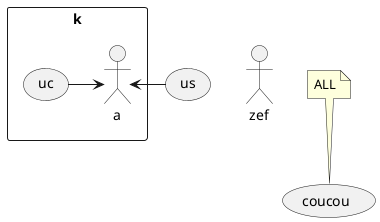 @startuml

rectangle k {
actor a

usecase uc

(uc) -> :a:

}
actor :zef:
(us) -> :a:

usecase "coucou" as c

note top of c : ALL

@enduml